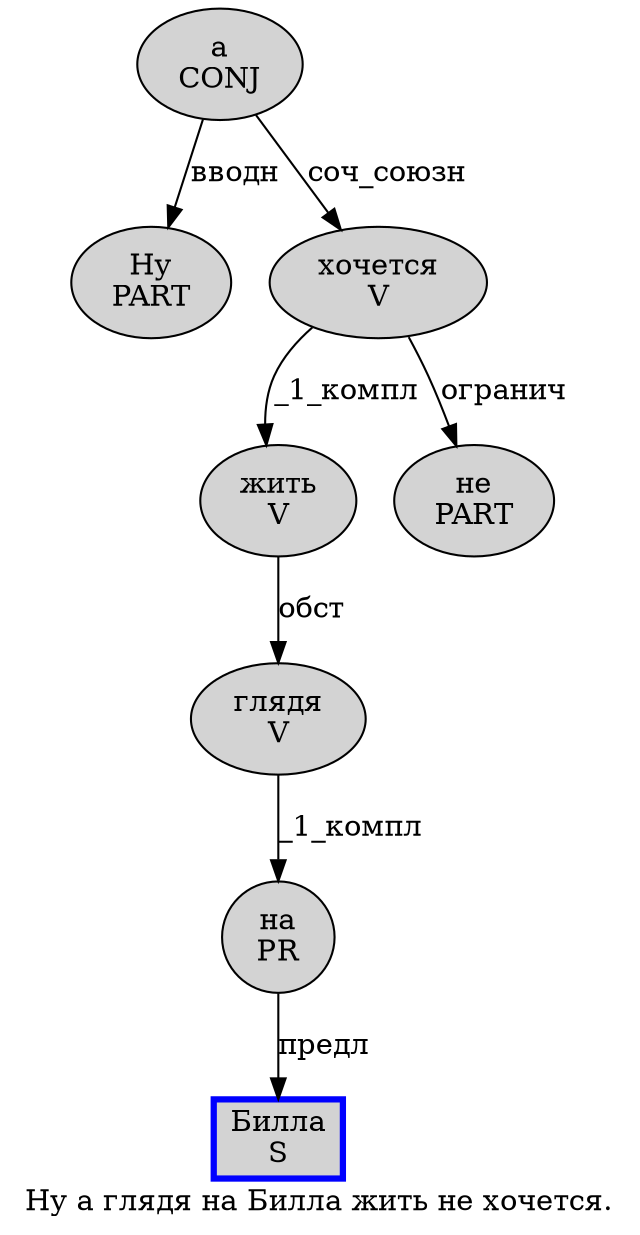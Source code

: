 digraph SENTENCE_111 {
	graph [label="Ну а глядя на Билла жить не хочется."]
	node [style=filled]
		0 [label="Ну
PART" color="" fillcolor=lightgray penwidth=1 shape=ellipse]
		1 [label="а
CONJ" color="" fillcolor=lightgray penwidth=1 shape=ellipse]
		2 [label="глядя
V" color="" fillcolor=lightgray penwidth=1 shape=ellipse]
		3 [label="на
PR" color="" fillcolor=lightgray penwidth=1 shape=ellipse]
		4 [label="Билла
S" color=blue fillcolor=lightgray penwidth=3 shape=box]
		5 [label="жить
V" color="" fillcolor=lightgray penwidth=1 shape=ellipse]
		6 [label="не
PART" color="" fillcolor=lightgray penwidth=1 shape=ellipse]
		7 [label="хочется
V" color="" fillcolor=lightgray penwidth=1 shape=ellipse]
			1 -> 0 [label="вводн"]
			1 -> 7 [label="соч_союзн"]
			2 -> 3 [label="_1_компл"]
			5 -> 2 [label="обст"]
			7 -> 5 [label="_1_компл"]
			7 -> 6 [label="огранич"]
			3 -> 4 [label="предл"]
}